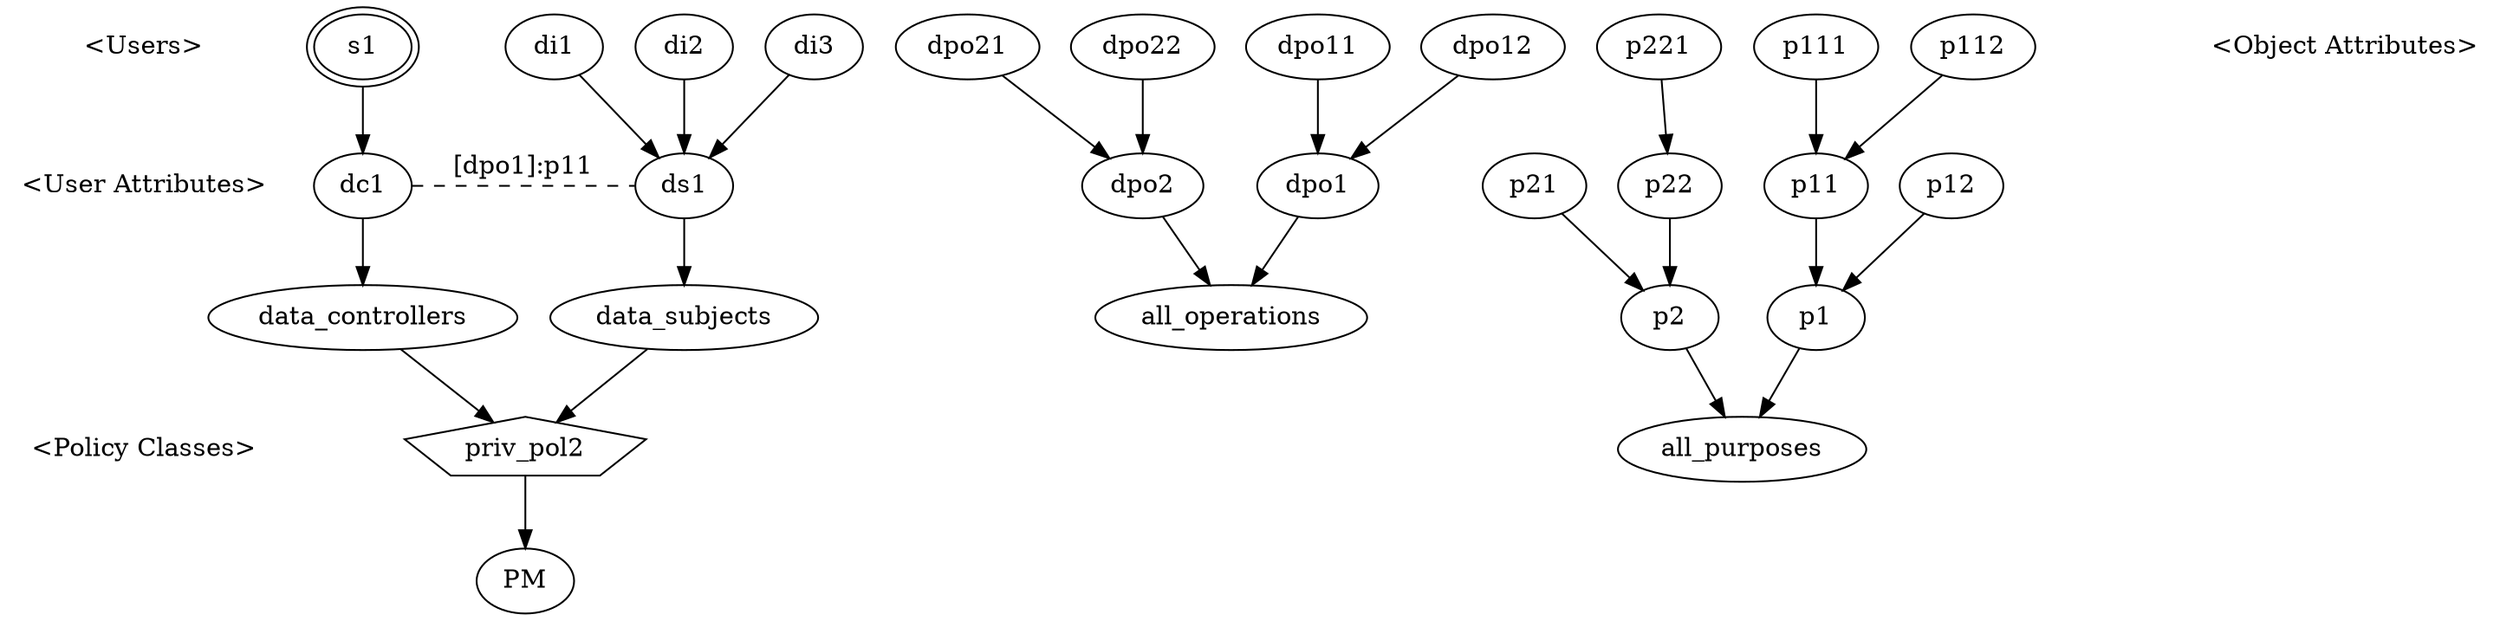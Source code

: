 strict digraph "priv2" {
  node [shape=none]
  APC [label="",width=0,height=0];
  "<Users>"->"<User Attributes>" [arrowhead=none,style=invis];
  "<User Attributes>"->APC [arrowhead=none,style=invis];
  APC->"<Policy Classes>" [arrowhead=none,style=invis];
  node [shape=ellipse];
  s1 [peripheries=2];

  s1 -> dc1;
  priv_pol2 -> PM;
  ds1 -> data_subjects;
  data_subjects -> priv_pol2;
  di1 -> ds1;
  di2 -> ds1;
  di3 -> ds1;
  dc1 -> data_controllers;
  data_controllers -> priv_pol2;
  dpo1 -> all_operations;
  dpo11 -> dpo1;
  dpo12 -> dpo1;
  dpo2 -> all_operations;
  dpo21 -> dpo2;
  dpo22 -> dpo2;
  p1 -> all_purposes;
  p11 -> p1;
  p12 -> p1;
  p111 -> p11;
  p112 -> p11;
  p2 -> all_purposes;
  p21 -> p2;
  p22 -> p2;
  p221 -> p22;
  dc1 -> ds1 [constraint=false,label="[dpo1]:p11",style=dashed,arrowhead=none];
  { rank=same; u1 }
  { rank=same; dc1 }
  { rank=same; data_controllers data_subjects }
  subgraph user_dag {
    subgraph u_nodes {
      u1; 
      u1 [style=invis];
    }
    subgraph ua_nodes {
      dc1; data_controllers; 
    }
  }
  subgraph object_dag {
    subgraph oa_nodes {
      ds1; data_subjects; 
    }
  }
  subgraph pc_nodes {
    priv_pol2 [shape=polygon,sides=5];
  }
  node [shape=none]
  "<Object Attributes>"
}
